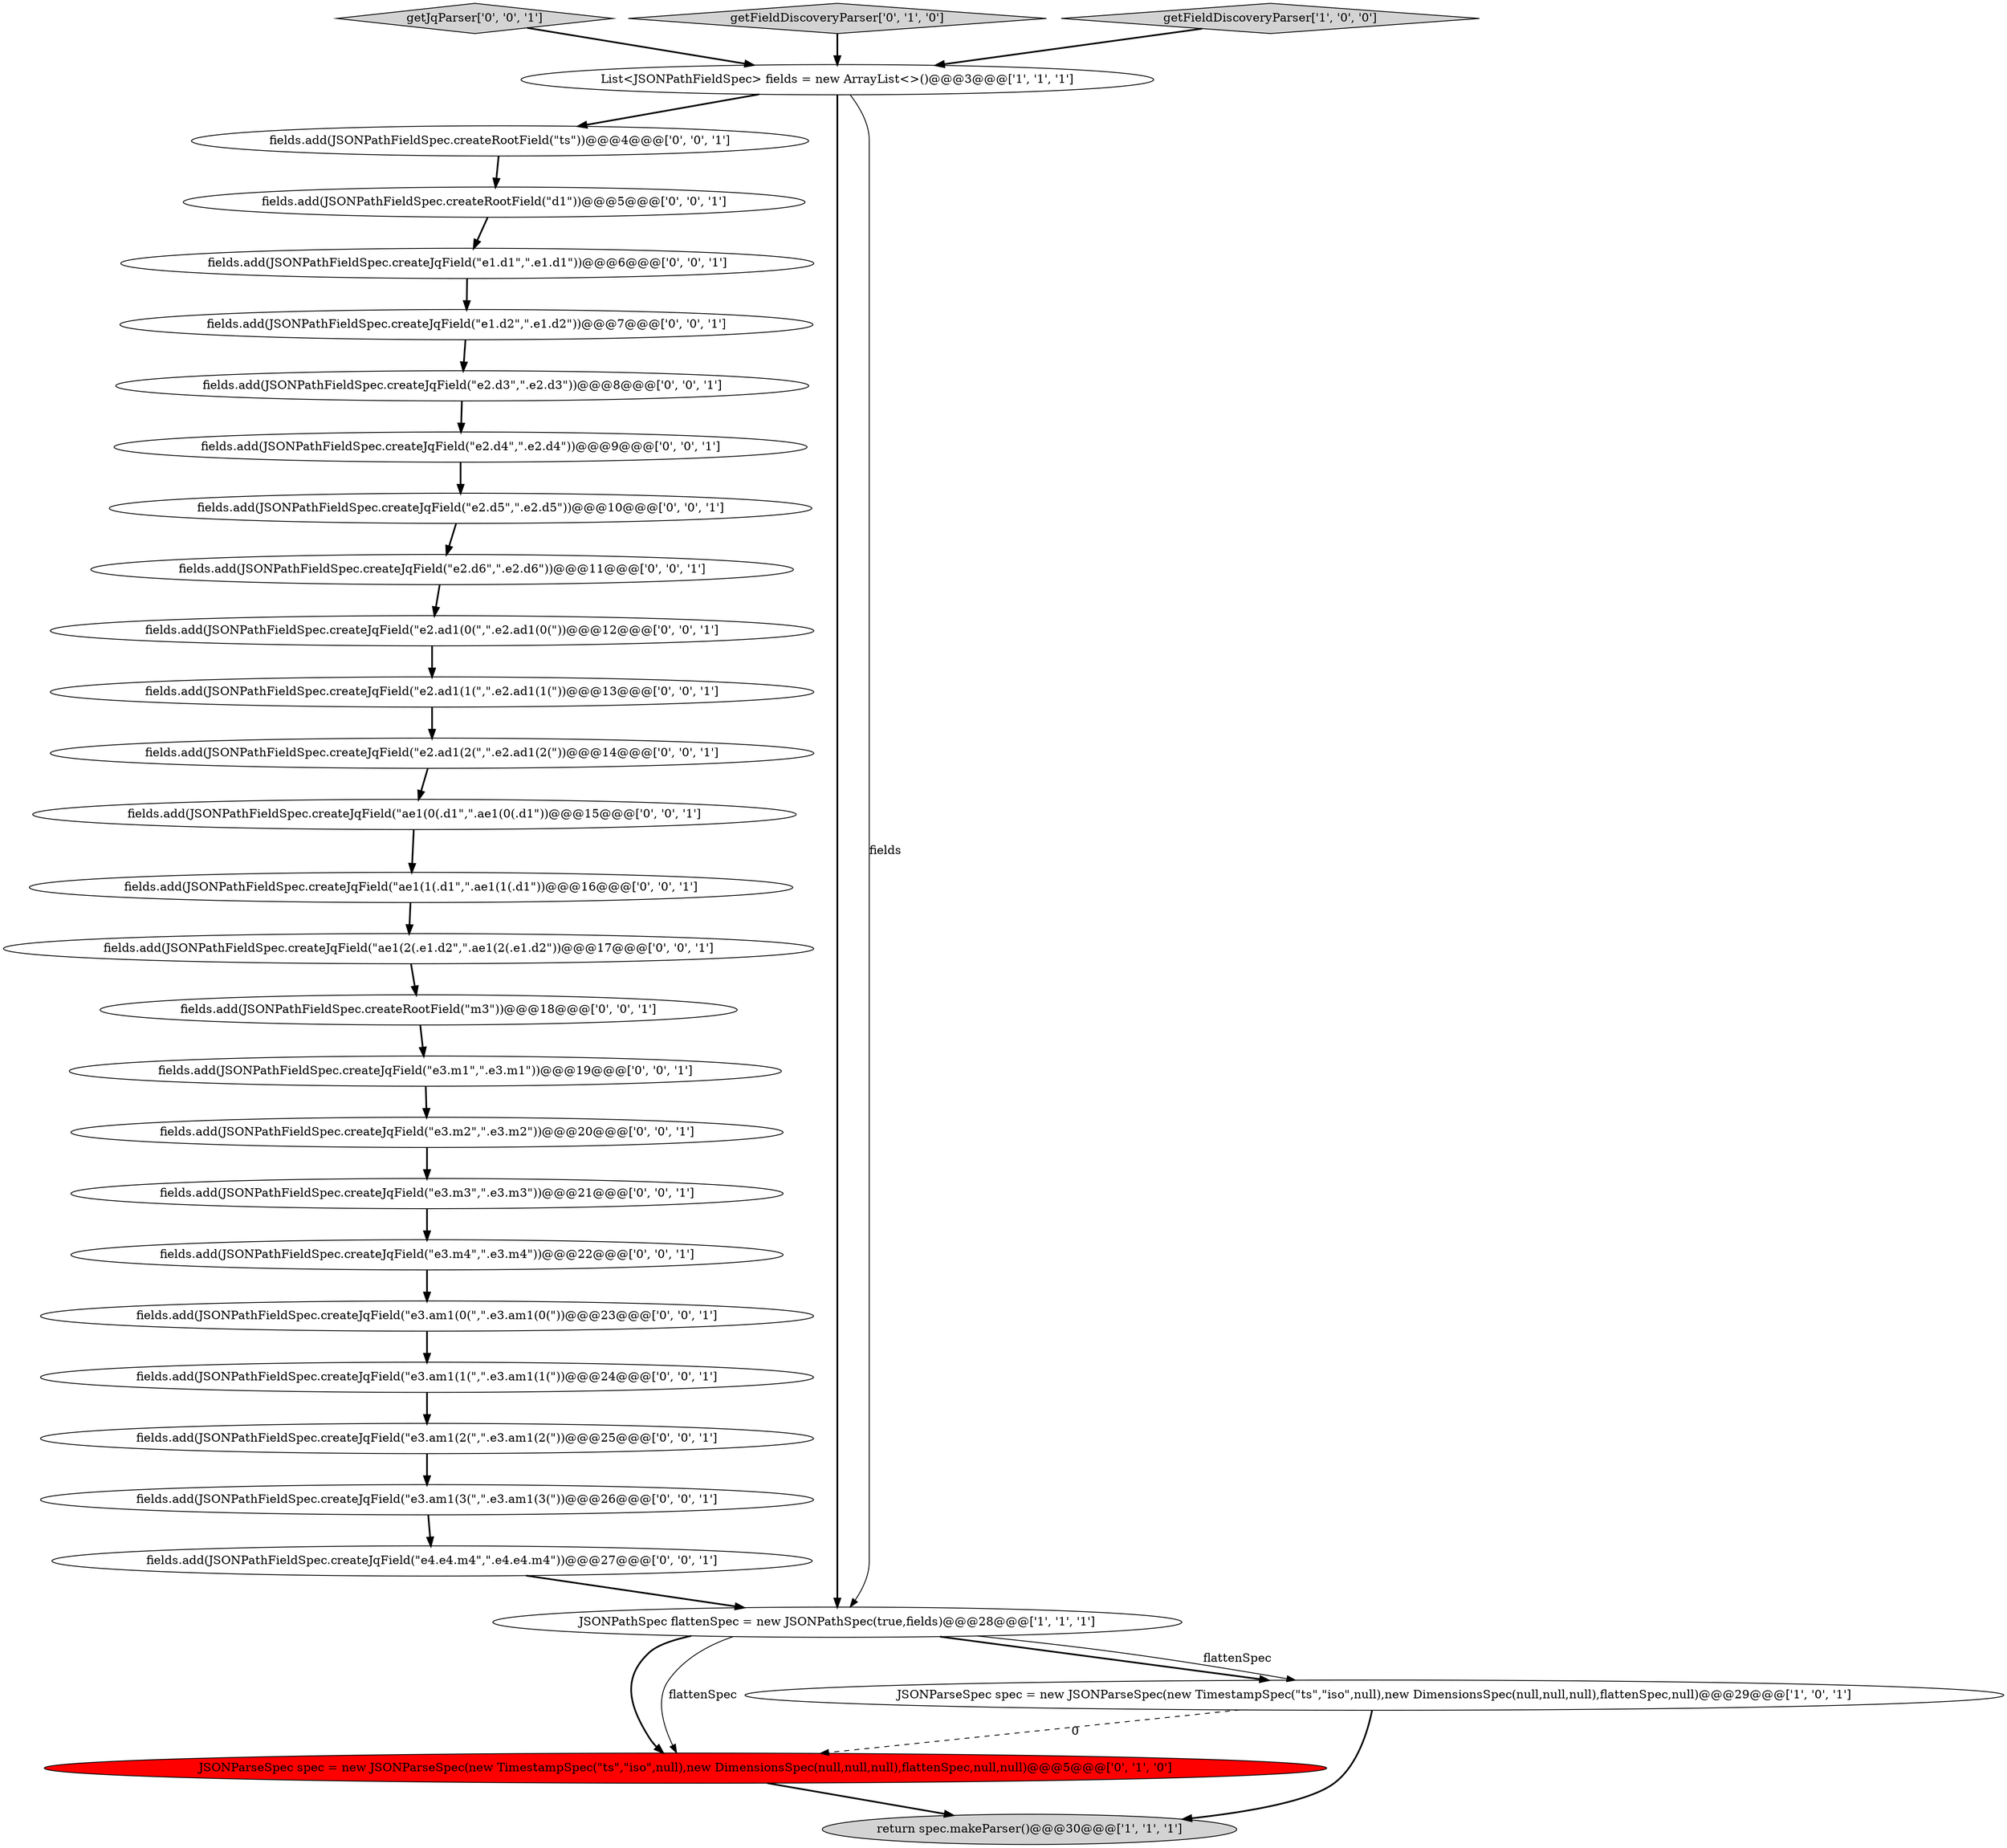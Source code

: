 digraph {
5 [style = filled, label = "JSONParseSpec spec = new JSONParseSpec(new TimestampSpec(\"ts\",\"iso\",null),new DimensionsSpec(null,null,null),flattenSpec,null,null)@@@5@@@['0', '1', '0']", fillcolor = red, shape = ellipse image = "AAA1AAABBB2BBB"];
28 [style = filled, label = "fields.add(JSONPathFieldSpec.createJqField(\"e2.d6\",\".e2.d6\"))@@@11@@@['0', '0', '1']", fillcolor = white, shape = ellipse image = "AAA0AAABBB3BBB"];
16 [style = filled, label = "fields.add(JSONPathFieldSpec.createJqField(\"e2.d3\",\".e2.d3\"))@@@8@@@['0', '0', '1']", fillcolor = white, shape = ellipse image = "AAA0AAABBB3BBB"];
1 [style = filled, label = "return spec.makeParser()@@@30@@@['1', '1', '1']", fillcolor = lightgray, shape = ellipse image = "AAA0AAABBB1BBB"];
23 [style = filled, label = "getJqParser['0', '0', '1']", fillcolor = lightgray, shape = diamond image = "AAA0AAABBB3BBB"];
6 [style = filled, label = "getFieldDiscoveryParser['0', '1', '0']", fillcolor = lightgray, shape = diamond image = "AAA0AAABBB2BBB"];
21 [style = filled, label = "fields.add(JSONPathFieldSpec.createJqField(\"e4.e4.m4\",\".e4.e4.m4\"))@@@27@@@['0', '0', '1']", fillcolor = white, shape = ellipse image = "AAA0AAABBB3BBB"];
15 [style = filled, label = "fields.add(JSONPathFieldSpec.createRootField(\"ts\"))@@@4@@@['0', '0', '1']", fillcolor = white, shape = ellipse image = "AAA0AAABBB3BBB"];
10 [style = filled, label = "fields.add(JSONPathFieldSpec.createJqField(\"e2.ad1(0(\",\".e2.ad1(0(\"))@@@12@@@['0', '0', '1']", fillcolor = white, shape = ellipse image = "AAA0AAABBB3BBB"];
20 [style = filled, label = "fields.add(JSONPathFieldSpec.createJqField(\"e3.am1(3(\",\".e3.am1(3(\"))@@@26@@@['0', '0', '1']", fillcolor = white, shape = ellipse image = "AAA0AAABBB3BBB"];
12 [style = filled, label = "fields.add(JSONPathFieldSpec.createJqField(\"e3.m3\",\".e3.m3\"))@@@21@@@['0', '0', '1']", fillcolor = white, shape = ellipse image = "AAA0AAABBB3BBB"];
0 [style = filled, label = "getFieldDiscoveryParser['1', '0', '0']", fillcolor = lightgray, shape = diamond image = "AAA0AAABBB1BBB"];
3 [style = filled, label = "JSONParseSpec spec = new JSONParseSpec(new TimestampSpec(\"ts\",\"iso\",null),new DimensionsSpec(null,null,null),flattenSpec,null)@@@29@@@['1', '0', '1']", fillcolor = white, shape = ellipse image = "AAA0AAABBB1BBB"];
31 [style = filled, label = "fields.add(JSONPathFieldSpec.createJqField(\"ae1(2(.e1.d2\",\".ae1(2(.e1.d2\"))@@@17@@@['0', '0', '1']", fillcolor = white, shape = ellipse image = "AAA0AAABBB3BBB"];
18 [style = filled, label = "fields.add(JSONPathFieldSpec.createJqField(\"e3.am1(2(\",\".e3.am1(2(\"))@@@25@@@['0', '0', '1']", fillcolor = white, shape = ellipse image = "AAA0AAABBB3BBB"];
2 [style = filled, label = "JSONPathSpec flattenSpec = new JSONPathSpec(true,fields)@@@28@@@['1', '1', '1']", fillcolor = white, shape = ellipse image = "AAA0AAABBB1BBB"];
25 [style = filled, label = "fields.add(JSONPathFieldSpec.createJqField(\"e2.ad1(2(\",\".e2.ad1(2(\"))@@@14@@@['0', '0', '1']", fillcolor = white, shape = ellipse image = "AAA0AAABBB3BBB"];
7 [style = filled, label = "fields.add(JSONPathFieldSpec.createJqField(\"e2.d4\",\".e2.d4\"))@@@9@@@['0', '0', '1']", fillcolor = white, shape = ellipse image = "AAA0AAABBB3BBB"];
30 [style = filled, label = "fields.add(JSONPathFieldSpec.createJqField(\"ae1(0(.d1\",\".ae1(0(.d1\"))@@@15@@@['0', '0', '1']", fillcolor = white, shape = ellipse image = "AAA0AAABBB3BBB"];
17 [style = filled, label = "fields.add(JSONPathFieldSpec.createJqField(\"e2.ad1(1(\",\".e2.ad1(1(\"))@@@13@@@['0', '0', '1']", fillcolor = white, shape = ellipse image = "AAA0AAABBB3BBB"];
13 [style = filled, label = "fields.add(JSONPathFieldSpec.createJqField(\"e2.d5\",\".e2.d5\"))@@@10@@@['0', '0', '1']", fillcolor = white, shape = ellipse image = "AAA0AAABBB3BBB"];
19 [style = filled, label = "fields.add(JSONPathFieldSpec.createRootField(\"d1\"))@@@5@@@['0', '0', '1']", fillcolor = white, shape = ellipse image = "AAA0AAABBB3BBB"];
29 [style = filled, label = "fields.add(JSONPathFieldSpec.createJqField(\"e1.d2\",\".e1.d2\"))@@@7@@@['0', '0', '1']", fillcolor = white, shape = ellipse image = "AAA0AAABBB3BBB"];
4 [style = filled, label = "List<JSONPathFieldSpec> fields = new ArrayList<>()@@@3@@@['1', '1', '1']", fillcolor = white, shape = ellipse image = "AAA0AAABBB1BBB"];
22 [style = filled, label = "fields.add(JSONPathFieldSpec.createJqField(\"e3.am1(0(\",\".e3.am1(0(\"))@@@23@@@['0', '0', '1']", fillcolor = white, shape = ellipse image = "AAA0AAABBB3BBB"];
27 [style = filled, label = "fields.add(JSONPathFieldSpec.createJqField(\"ae1(1(.d1\",\".ae1(1(.d1\"))@@@16@@@['0', '0', '1']", fillcolor = white, shape = ellipse image = "AAA0AAABBB3BBB"];
8 [style = filled, label = "fields.add(JSONPathFieldSpec.createRootField(\"m3\"))@@@18@@@['0', '0', '1']", fillcolor = white, shape = ellipse image = "AAA0AAABBB3BBB"];
9 [style = filled, label = "fields.add(JSONPathFieldSpec.createJqField(\"e1.d1\",\".e1.d1\"))@@@6@@@['0', '0', '1']", fillcolor = white, shape = ellipse image = "AAA0AAABBB3BBB"];
24 [style = filled, label = "fields.add(JSONPathFieldSpec.createJqField(\"e3.m1\",\".e3.m1\"))@@@19@@@['0', '0', '1']", fillcolor = white, shape = ellipse image = "AAA0AAABBB3BBB"];
14 [style = filled, label = "fields.add(JSONPathFieldSpec.createJqField(\"e3.m2\",\".e3.m2\"))@@@20@@@['0', '0', '1']", fillcolor = white, shape = ellipse image = "AAA0AAABBB3BBB"];
26 [style = filled, label = "fields.add(JSONPathFieldSpec.createJqField(\"e3.am1(1(\",\".e3.am1(1(\"))@@@24@@@['0', '0', '1']", fillcolor = white, shape = ellipse image = "AAA0AAABBB3BBB"];
11 [style = filled, label = "fields.add(JSONPathFieldSpec.createJqField(\"e3.m4\",\".e3.m4\"))@@@22@@@['0', '0', '1']", fillcolor = white, shape = ellipse image = "AAA0AAABBB3BBB"];
7->13 [style = bold, label=""];
3->5 [style = dashed, label="0"];
22->26 [style = bold, label=""];
17->25 [style = bold, label=""];
2->5 [style = bold, label=""];
28->10 [style = bold, label=""];
3->1 [style = bold, label=""];
25->30 [style = bold, label=""];
2->3 [style = bold, label=""];
4->15 [style = bold, label=""];
30->27 [style = bold, label=""];
16->7 [style = bold, label=""];
12->11 [style = bold, label=""];
23->4 [style = bold, label=""];
27->31 [style = bold, label=""];
2->5 [style = solid, label="flattenSpec"];
10->17 [style = bold, label=""];
4->2 [style = bold, label=""];
15->19 [style = bold, label=""];
24->14 [style = bold, label=""];
21->2 [style = bold, label=""];
20->21 [style = bold, label=""];
5->1 [style = bold, label=""];
6->4 [style = bold, label=""];
18->20 [style = bold, label=""];
2->3 [style = solid, label="flattenSpec"];
19->9 [style = bold, label=""];
0->4 [style = bold, label=""];
14->12 [style = bold, label=""];
11->22 [style = bold, label=""];
9->29 [style = bold, label=""];
29->16 [style = bold, label=""];
31->8 [style = bold, label=""];
4->2 [style = solid, label="fields"];
13->28 [style = bold, label=""];
26->18 [style = bold, label=""];
8->24 [style = bold, label=""];
}
